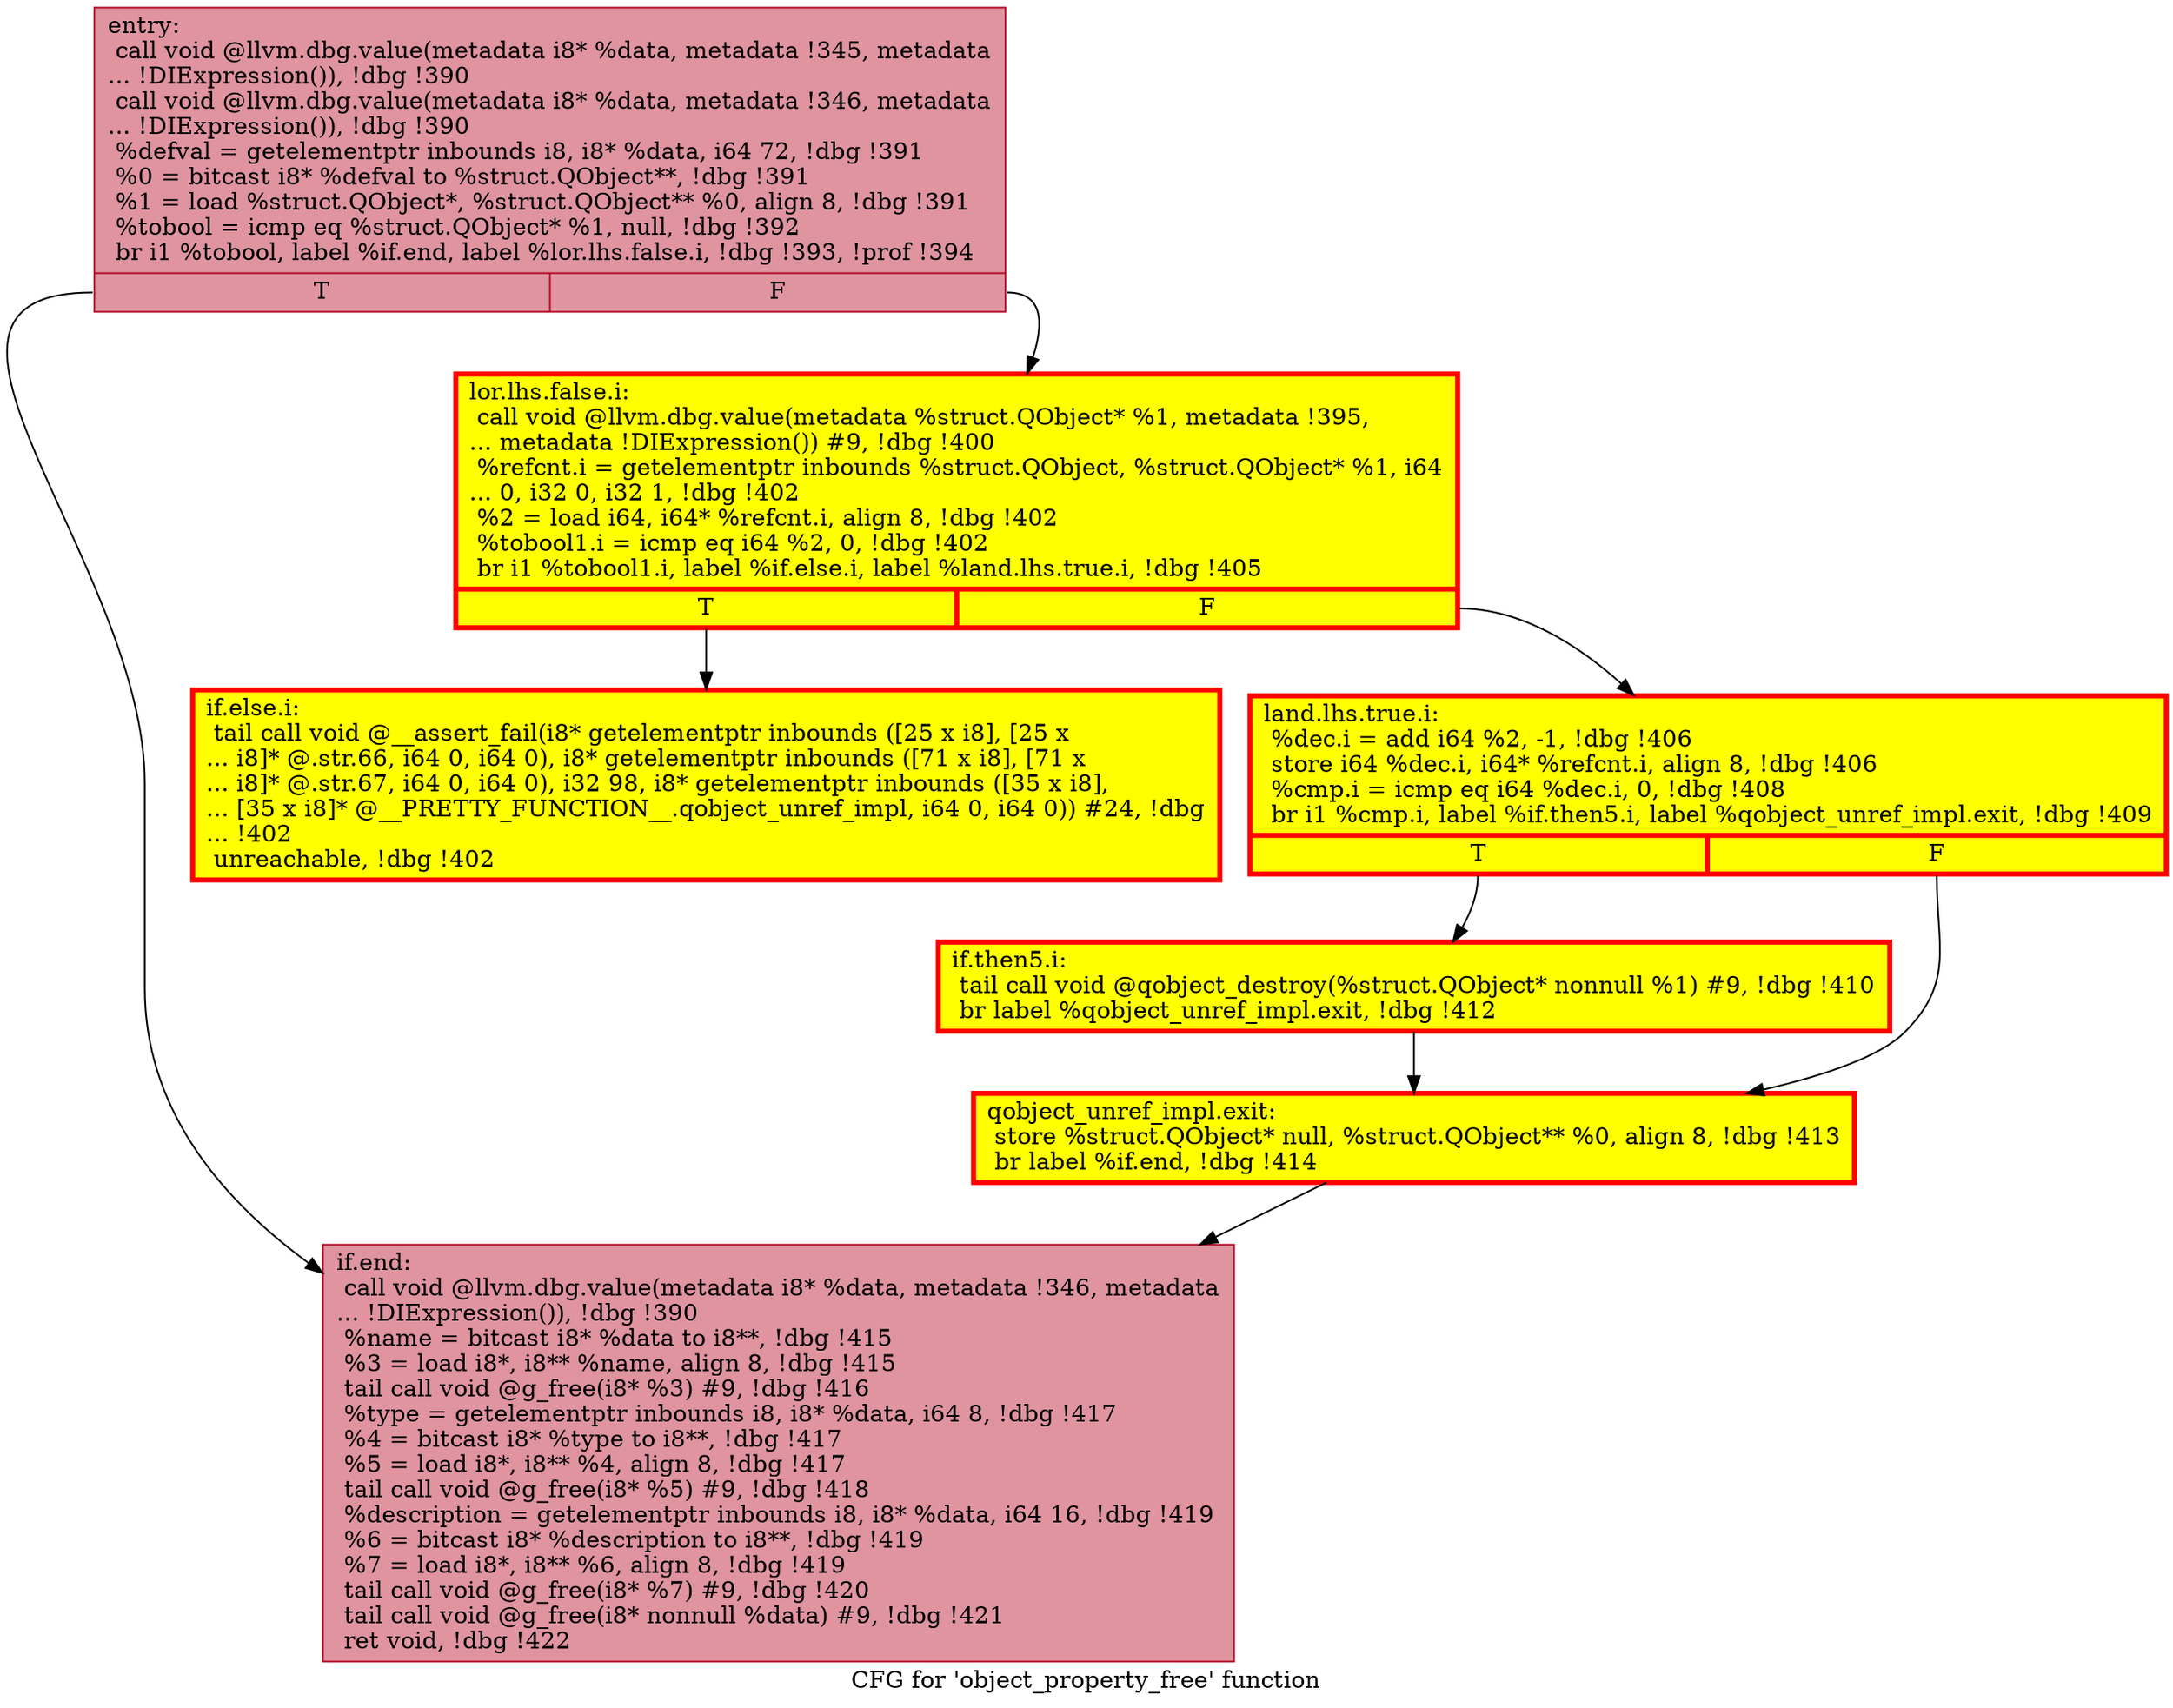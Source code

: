 digraph "CFG for 'object_property_free' function" {
	label="CFG for 'object_property_free' function";

	Node0x55ee227a66f0 [shape=record,color="#b70d28ff", style=filled, fillcolor="#b70d2870",label="{entry:\l  call void @llvm.dbg.value(metadata i8* %data, metadata !345, metadata\l... !DIExpression()), !dbg !390\l  call void @llvm.dbg.value(metadata i8* %data, metadata !346, metadata\l... !DIExpression()), !dbg !390\l  %defval = getelementptr inbounds i8, i8* %data, i64 72, !dbg !391\l  %0 = bitcast i8* %defval to %struct.QObject**, !dbg !391\l  %1 = load %struct.QObject*, %struct.QObject** %0, align 8, !dbg !391\l  %tobool = icmp eq %struct.QObject* %1, null, !dbg !392\l  br i1 %tobool, label %if.end, label %lor.lhs.false.i, !dbg !393, !prof !394\l|{<s0>T|<s1>F}}"];
	Node0x55ee227a66f0:s0 -> Node0x55ee227a8e40;
	Node0x55ee227a66f0:s1 -> Node0x55ee2276c3f0;
	Node0x55ee2276c3f0 [shape=record,penwidth=3.0, style="filled", color="red", fillcolor="yellow",label="{lor.lhs.false.i:                                  \l  call void @llvm.dbg.value(metadata %struct.QObject* %1, metadata !395,\l... metadata !DIExpression()) #9, !dbg !400\l  %refcnt.i = getelementptr inbounds %struct.QObject, %struct.QObject* %1, i64\l... 0, i32 0, i32 1, !dbg !402\l  %2 = load i64, i64* %refcnt.i, align 8, !dbg !402\l  %tobool1.i = icmp eq i64 %2, 0, !dbg !402\l  br i1 %tobool1.i, label %if.else.i, label %land.lhs.true.i, !dbg !405\l|{<s0>T|<s1>F}}"];
	Node0x55ee2276c3f0:s0 -> Node0x55ee226e4230;
	Node0x55ee2276c3f0:s1 -> Node0x55ee2281a740;
	Node0x55ee226e4230 [shape=record,penwidth=3.0, style="filled", color="red", fillcolor="yellow",label="{if.else.i:                                        \l  tail call void @__assert_fail(i8* getelementptr inbounds ([25 x i8], [25 x\l... i8]* @.str.66, i64 0, i64 0), i8* getelementptr inbounds ([71 x i8], [71 x\l... i8]* @.str.67, i64 0, i64 0), i32 98, i8* getelementptr inbounds ([35 x i8],\l... [35 x i8]* @__PRETTY_FUNCTION__.qobject_unref_impl, i64 0, i64 0)) #24, !dbg\l... !402\l  unreachable, !dbg !402\l}"];
	Node0x55ee2281a740 [shape=record,penwidth=3.0, style="filled", color="red", fillcolor="yellow",label="{land.lhs.true.i:                                  \l  %dec.i = add i64 %2, -1, !dbg !406\l  store i64 %dec.i, i64* %refcnt.i, align 8, !dbg !406\l  %cmp.i = icmp eq i64 %dec.i, 0, !dbg !408\l  br i1 %cmp.i, label %if.then5.i, label %qobject_unref_impl.exit, !dbg !409\l|{<s0>T|<s1>F}}"];
	Node0x55ee2281a740:s0 -> Node0x55ee22632160;
	Node0x55ee2281a740:s1 -> Node0x55ee225ccad0;
	Node0x55ee22632160 [shape=record,penwidth=3.0, style="filled", color="red", fillcolor="yellow",label="{if.then5.i:                                       \l  tail call void @qobject_destroy(%struct.QObject* nonnull %1) #9, !dbg !410\l  br label %qobject_unref_impl.exit, !dbg !412\l}"];
	Node0x55ee22632160 -> Node0x55ee225ccad0;
	Node0x55ee225ccad0 [shape=record,penwidth=3.0, style="filled", color="red", fillcolor="yellow",label="{qobject_unref_impl.exit:                          \l  store %struct.QObject* null, %struct.QObject** %0, align 8, !dbg !413\l  br label %if.end, !dbg !414\l}"];
	Node0x55ee225ccad0 -> Node0x55ee227a8e40;
	Node0x55ee227a8e40 [shape=record,color="#b70d28ff", style=filled, fillcolor="#b70d2870",label="{if.end:                                           \l  call void @llvm.dbg.value(metadata i8* %data, metadata !346, metadata\l... !DIExpression()), !dbg !390\l  %name = bitcast i8* %data to i8**, !dbg !415\l  %3 = load i8*, i8** %name, align 8, !dbg !415\l  tail call void @g_free(i8* %3) #9, !dbg !416\l  %type = getelementptr inbounds i8, i8* %data, i64 8, !dbg !417\l  %4 = bitcast i8* %type to i8**, !dbg !417\l  %5 = load i8*, i8** %4, align 8, !dbg !417\l  tail call void @g_free(i8* %5) #9, !dbg !418\l  %description = getelementptr inbounds i8, i8* %data, i64 16, !dbg !419\l  %6 = bitcast i8* %description to i8**, !dbg !419\l  %7 = load i8*, i8** %6, align 8, !dbg !419\l  tail call void @g_free(i8* %7) #9, !dbg !420\l  tail call void @g_free(i8* nonnull %data) #9, !dbg !421\l  ret void, !dbg !422\l}"];
}
